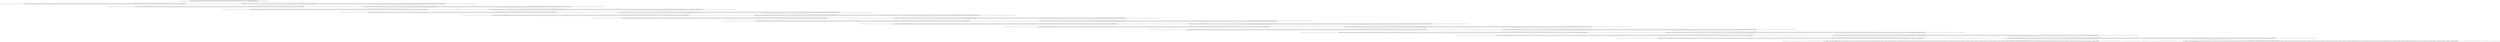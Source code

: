 digraph {
    0 [ label = "n=15, markers=0, start=32, stop=32, haplotype=[], samples=[SAMPLE1,SAMPLE2,SAMPLE3,SAMPLE4,SAMPLE5,SAMPLE6,SAMPLE7,SAMPLE8,SAMPLE9,SAMPLE10,SAMPLE11,SAMPLE12,SAMPLE13,SAMPLE14,SAMPLE14]" ]
    1 [ label = "n=1, markers=31, start=17, stop=47, haplotype=[chr9_17_A_C_1,chr9_18_G_T_0,chr9_19_A_C_0,chr9_20_G_T_0,chr9_21_A_C_0,chr9_22_G_T_0,chr9_23_A_C_0,chr9_24_G_T_0,chr9_25_A_C_0,chr9_26_G_T_0,chr9_27_A_C_0,chr9_28_G_T_0,chr9_29_A_C_0,chr9_30_G_T_0,chr9_31_A_C_0,chr9_32_G_T_1,chr9_33_A_C_0,chr9_34_G_T_0,chr9_35_A_C_0,chr9_36_G_T_0,chr9_37_A_C_0,chr9_38_G_T_0,chr9_39_A_C_0,chr9_40_G_T_0,chr9_41_A_C_0,chr9_42_G_T_0,chr9_43_A_C_0,chr9_44_G_T_0,chr9_45_A_C_0,chr9_46_G_T_0,chr9_47_A_C_1], samples=[SAMPLE14]" ]
    2 [ label = "n=14, markers=31, start=17, stop=47, haplotype=[chr9_17_A_C_0,chr9_18_G_T_0,chr9_19_A_C_0,chr9_20_G_T_0,chr9_21_A_C_0,chr9_22_G_T_0,chr9_23_A_C_0,chr9_24_G_T_0,chr9_25_A_C_0,chr9_26_G_T_0,chr9_27_A_C_0,chr9_28_G_T_0,chr9_29_A_C_0,chr9_30_G_T_0,chr9_31_A_C_0,chr9_32_G_T_1,chr9_33_A_C_0,chr9_34_G_T_0,chr9_35_A_C_0,chr9_36_G_T_0,chr9_37_A_C_0,chr9_38_G_T_0,chr9_39_A_C_0,chr9_40_G_T_0,chr9_41_A_C_0,chr9_42_G_T_0,chr9_43_A_C_0,chr9_44_G_T_0,chr9_45_A_C_0,chr9_46_G_T_0,chr9_47_A_C_0], samples=[SAMPLE1,SAMPLE2,SAMPLE3,SAMPLE4,SAMPLE5,SAMPLE6,SAMPLE7,SAMPLE8,SAMPLE9,SAMPLE10,SAMPLE11,SAMPLE12,SAMPLE13,SAMPLE14]" ]
    3 [ label = "n=1, markers=33, start=16, stop=48, haplotype=[chr9_16_G_T_1,chr9_17_A_C_0,chr9_18_G_T_0,chr9_19_A_C_0,chr9_20_G_T_0,chr9_21_A_C_0,chr9_22_G_T_0,chr9_23_A_C_0,chr9_24_G_T_0,chr9_25_A_C_0,chr9_26_G_T_0,chr9_27_A_C_0,chr9_28_G_T_0,chr9_29_A_C_0,chr9_30_G_T_0,chr9_31_A_C_0,chr9_32_G_T_1,chr9_33_A_C_0,chr9_34_G_T_0,chr9_35_A_C_0,chr9_36_G_T_0,chr9_37_A_C_0,chr9_38_G_T_0,chr9_39_A_C_0,chr9_40_G_T_0,chr9_41_A_C_0,chr9_42_G_T_0,chr9_43_A_C_0,chr9_44_G_T_0,chr9_45_A_C_0,chr9_46_G_T_0,chr9_47_A_C_0,chr9_48_G_T_1], samples=[SAMPLE1]" ]
    4 [ label = "n=13, markers=33, start=16, stop=48, haplotype=[chr9_16_G_T_0,chr9_17_A_C_0,chr9_18_G_T_0,chr9_19_A_C_0,chr9_20_G_T_0,chr9_21_A_C_0,chr9_22_G_T_0,chr9_23_A_C_0,chr9_24_G_T_0,chr9_25_A_C_0,chr9_26_G_T_0,chr9_27_A_C_0,chr9_28_G_T_0,chr9_29_A_C_0,chr9_30_G_T_0,chr9_31_A_C_0,chr9_32_G_T_1,chr9_33_A_C_0,chr9_34_G_T_0,chr9_35_A_C_0,chr9_36_G_T_0,chr9_37_A_C_0,chr9_38_G_T_0,chr9_39_A_C_0,chr9_40_G_T_0,chr9_41_A_C_0,chr9_42_G_T_0,chr9_43_A_C_0,chr9_44_G_T_0,chr9_45_A_C_0,chr9_46_G_T_0,chr9_47_A_C_0,chr9_48_G_T_0], samples=[SAMPLE2,SAMPLE3,SAMPLE4,SAMPLE5,SAMPLE6,SAMPLE7,SAMPLE8,SAMPLE9,SAMPLE10,SAMPLE11,SAMPLE12,SAMPLE13,SAMPLE14]" ]
    5 [ label = "n=1, markers=35, start=15, stop=49, haplotype=[chr9_15_A_C_1,chr9_16_G_T_0,chr9_17_A_C_0,chr9_18_G_T_0,chr9_19_A_C_0,chr9_20_G_T_0,chr9_21_A_C_0,chr9_22_G_T_0,chr9_23_A_C_0,chr9_24_G_T_0,chr9_25_A_C_0,chr9_26_G_T_0,chr9_27_A_C_0,chr9_28_G_T_0,chr9_29_A_C_0,chr9_30_G_T_0,chr9_31_A_C_0,chr9_32_G_T_1,chr9_33_A_C_0,chr9_34_G_T_0,chr9_35_A_C_0,chr9_36_G_T_0,chr9_37_A_C_0,chr9_38_G_T_0,chr9_39_A_C_0,chr9_40_G_T_0,chr9_41_A_C_0,chr9_42_G_T_0,chr9_43_A_C_0,chr9_44_G_T_0,chr9_45_A_C_0,chr9_46_G_T_0,chr9_47_A_C_0,chr9_48_G_T_0,chr9_49_A_C_1], samples=[SAMPLE2]" ]
    6 [ label = "n=12, markers=35, start=15, stop=49, haplotype=[chr9_15_A_C_0,chr9_16_G_T_0,chr9_17_A_C_0,chr9_18_G_T_0,chr9_19_A_C_0,chr9_20_G_T_0,chr9_21_A_C_0,chr9_22_G_T_0,chr9_23_A_C_0,chr9_24_G_T_0,chr9_25_A_C_0,chr9_26_G_T_0,chr9_27_A_C_0,chr9_28_G_T_0,chr9_29_A_C_0,chr9_30_G_T_0,chr9_31_A_C_0,chr9_32_G_T_1,chr9_33_A_C_0,chr9_34_G_T_0,chr9_35_A_C_0,chr9_36_G_T_0,chr9_37_A_C_0,chr9_38_G_T_0,chr9_39_A_C_0,chr9_40_G_T_0,chr9_41_A_C_0,chr9_42_G_T_0,chr9_43_A_C_0,chr9_44_G_T_0,chr9_45_A_C_0,chr9_46_G_T_0,chr9_47_A_C_0,chr9_48_G_T_0,chr9_49_A_C_0], samples=[SAMPLE3,SAMPLE4,SAMPLE5,SAMPLE6,SAMPLE7,SAMPLE8,SAMPLE9,SAMPLE10,SAMPLE11,SAMPLE12,SAMPLE13,SAMPLE14]" ]
    7 [ label = "n=1, markers=37, start=14, stop=50, haplotype=[chr9_14_G_T_1,chr9_15_A_C_0,chr9_16_G_T_0,chr9_17_A_C_0,chr9_18_G_T_0,chr9_19_A_C_0,chr9_20_G_T_0,chr9_21_A_C_0,chr9_22_G_T_0,chr9_23_A_C_0,chr9_24_G_T_0,chr9_25_A_C_0,chr9_26_G_T_0,chr9_27_A_C_0,chr9_28_G_T_0,chr9_29_A_C_0,chr9_30_G_T_0,chr9_31_A_C_0,chr9_32_G_T_1,chr9_33_A_C_0,chr9_34_G_T_0,chr9_35_A_C_0,chr9_36_G_T_0,chr9_37_A_C_0,chr9_38_G_T_0,chr9_39_A_C_0,chr9_40_G_T_0,chr9_41_A_C_0,chr9_42_G_T_0,chr9_43_A_C_0,chr9_44_G_T_0,chr9_45_A_C_0,chr9_46_G_T_0,chr9_47_A_C_0,chr9_48_G_T_0,chr9_49_A_C_0,chr9_50_G_T_1], samples=[SAMPLE3]" ]
    8 [ label = "n=11, markers=37, start=14, stop=50, haplotype=[chr9_14_G_T_0,chr9_15_A_C_0,chr9_16_G_T_0,chr9_17_A_C_0,chr9_18_G_T_0,chr9_19_A_C_0,chr9_20_G_T_0,chr9_21_A_C_0,chr9_22_G_T_0,chr9_23_A_C_0,chr9_24_G_T_0,chr9_25_A_C_0,chr9_26_G_T_0,chr9_27_A_C_0,chr9_28_G_T_0,chr9_29_A_C_0,chr9_30_G_T_0,chr9_31_A_C_0,chr9_32_G_T_1,chr9_33_A_C_0,chr9_34_G_T_0,chr9_35_A_C_0,chr9_36_G_T_0,chr9_37_A_C_0,chr9_38_G_T_0,chr9_39_A_C_0,chr9_40_G_T_0,chr9_41_A_C_0,chr9_42_G_T_0,chr9_43_A_C_0,chr9_44_G_T_0,chr9_45_A_C_0,chr9_46_G_T_0,chr9_47_A_C_0,chr9_48_G_T_0,chr9_49_A_C_0,chr9_50_G_T_0], samples=[SAMPLE4,SAMPLE5,SAMPLE6,SAMPLE7,SAMPLE8,SAMPLE9,SAMPLE10,SAMPLE11,SAMPLE12,SAMPLE13,SAMPLE14]" ]
    9 [ label = "n=1, markers=39, start=13, stop=51, haplotype=[chr9_13_A_C_1,chr9_14_G_T_0,chr9_15_A_C_0,chr9_16_G_T_0,chr9_17_A_C_0,chr9_18_G_T_0,chr9_19_A_C_0,chr9_20_G_T_0,chr9_21_A_C_0,chr9_22_G_T_0,chr9_23_A_C_0,chr9_24_G_T_0,chr9_25_A_C_0,chr9_26_G_T_0,chr9_27_A_C_0,chr9_28_G_T_0,chr9_29_A_C_0,chr9_30_G_T_0,chr9_31_A_C_0,chr9_32_G_T_1,chr9_33_A_C_0,chr9_34_G_T_0,chr9_35_A_C_0,chr9_36_G_T_0,chr9_37_A_C_0,chr9_38_G_T_0,chr9_39_A_C_0,chr9_40_G_T_0,chr9_41_A_C_0,chr9_42_G_T_0,chr9_43_A_C_0,chr9_44_G_T_0,chr9_45_A_C_0,chr9_46_G_T_0,chr9_47_A_C_0,chr9_48_G_T_0,chr9_49_A_C_0,chr9_50_G_T_0,chr9_51_A_C_1], samples=[SAMPLE4]" ]
    10 [ label = "n=10, markers=39, start=13, stop=51, haplotype=[chr9_13_A_C_0,chr9_14_G_T_0,chr9_15_A_C_0,chr9_16_G_T_0,chr9_17_A_C_0,chr9_18_G_T_0,chr9_19_A_C_0,chr9_20_G_T_0,chr9_21_A_C_0,chr9_22_G_T_0,chr9_23_A_C_0,chr9_24_G_T_0,chr9_25_A_C_0,chr9_26_G_T_0,chr9_27_A_C_0,chr9_28_G_T_0,chr9_29_A_C_0,chr9_30_G_T_0,chr9_31_A_C_0,chr9_32_G_T_1,chr9_33_A_C_0,chr9_34_G_T_0,chr9_35_A_C_0,chr9_36_G_T_0,chr9_37_A_C_0,chr9_38_G_T_0,chr9_39_A_C_0,chr9_40_G_T_0,chr9_41_A_C_0,chr9_42_G_T_0,chr9_43_A_C_0,chr9_44_G_T_0,chr9_45_A_C_0,chr9_46_G_T_0,chr9_47_A_C_0,chr9_48_G_T_0,chr9_49_A_C_0,chr9_50_G_T_0,chr9_51_A_C_0], samples=[SAMPLE5,SAMPLE6,SAMPLE7,SAMPLE8,SAMPLE9,SAMPLE10,SAMPLE11,SAMPLE12,SAMPLE13,SAMPLE14]" ]
    11 [ label = "n=1, markers=41, start=12, stop=52, haplotype=[chr9_12_G_T_1,chr9_13_A_C_0,chr9_14_G_T_0,chr9_15_A_C_0,chr9_16_G_T_0,chr9_17_A_C_0,chr9_18_G_T_0,chr9_19_A_C_0,chr9_20_G_T_0,chr9_21_A_C_0,chr9_22_G_T_0,chr9_23_A_C_0,chr9_24_G_T_0,chr9_25_A_C_0,chr9_26_G_T_0,chr9_27_A_C_0,chr9_28_G_T_0,chr9_29_A_C_0,chr9_30_G_T_0,chr9_31_A_C_0,chr9_32_G_T_1,chr9_33_A_C_0,chr9_34_G_T_0,chr9_35_A_C_0,chr9_36_G_T_0,chr9_37_A_C_0,chr9_38_G_T_0,chr9_39_A_C_0,chr9_40_G_T_0,chr9_41_A_C_0,chr9_42_G_T_0,chr9_43_A_C_0,chr9_44_G_T_0,chr9_45_A_C_0,chr9_46_G_T_0,chr9_47_A_C_0,chr9_48_G_T_0,chr9_49_A_C_0,chr9_50_G_T_0,chr9_51_A_C_0,chr9_52_G_T_1], samples=[SAMPLE5]" ]
    12 [ label = "n=9, markers=41, start=12, stop=52, haplotype=[chr9_12_G_T_0,chr9_13_A_C_0,chr9_14_G_T_0,chr9_15_A_C_0,chr9_16_G_T_0,chr9_17_A_C_0,chr9_18_G_T_0,chr9_19_A_C_0,chr9_20_G_T_0,chr9_21_A_C_0,chr9_22_G_T_0,chr9_23_A_C_0,chr9_24_G_T_0,chr9_25_A_C_0,chr9_26_G_T_0,chr9_27_A_C_0,chr9_28_G_T_0,chr9_29_A_C_0,chr9_30_G_T_0,chr9_31_A_C_0,chr9_32_G_T_1,chr9_33_A_C_0,chr9_34_G_T_0,chr9_35_A_C_0,chr9_36_G_T_0,chr9_37_A_C_0,chr9_38_G_T_0,chr9_39_A_C_0,chr9_40_G_T_0,chr9_41_A_C_0,chr9_42_G_T_0,chr9_43_A_C_0,chr9_44_G_T_0,chr9_45_A_C_0,chr9_46_G_T_0,chr9_47_A_C_0,chr9_48_G_T_0,chr9_49_A_C_0,chr9_50_G_T_0,chr9_51_A_C_0,chr9_52_G_T_0], samples=[SAMPLE6,SAMPLE7,SAMPLE8,SAMPLE9,SAMPLE10,SAMPLE11,SAMPLE12,SAMPLE13,SAMPLE14]" ]
    13 [ label = "n=1, markers=43, start=11, stop=53, haplotype=[chr9_11_A_C_1,chr9_12_G_T_0,chr9_13_A_C_0,chr9_14_G_T_0,chr9_15_A_C_0,chr9_16_G_T_0,chr9_17_A_C_0,chr9_18_G_T_0,chr9_19_A_C_0,chr9_20_G_T_0,chr9_21_A_C_0,chr9_22_G_T_0,chr9_23_A_C_0,chr9_24_G_T_0,chr9_25_A_C_0,chr9_26_G_T_0,chr9_27_A_C_0,chr9_28_G_T_0,chr9_29_A_C_0,chr9_30_G_T_0,chr9_31_A_C_0,chr9_32_G_T_1,chr9_33_A_C_0,chr9_34_G_T_0,chr9_35_A_C_0,chr9_36_G_T_0,chr9_37_A_C_0,chr9_38_G_T_0,chr9_39_A_C_0,chr9_40_G_T_0,chr9_41_A_C_0,chr9_42_G_T_0,chr9_43_A_C_0,chr9_44_G_T_0,chr9_45_A_C_0,chr9_46_G_T_0,chr9_47_A_C_0,chr9_48_G_T_0,chr9_49_A_C_0,chr9_50_G_T_0,chr9_51_A_C_0,chr9_52_G_T_0,chr9_53_A_C_1], samples=[SAMPLE6]" ]
    14 [ label = "n=8, markers=43, start=11, stop=53, haplotype=[chr9_11_A_C_0,chr9_12_G_T_0,chr9_13_A_C_0,chr9_14_G_T_0,chr9_15_A_C_0,chr9_16_G_T_0,chr9_17_A_C_0,chr9_18_G_T_0,chr9_19_A_C_0,chr9_20_G_T_0,chr9_21_A_C_0,chr9_22_G_T_0,chr9_23_A_C_0,chr9_24_G_T_0,chr9_25_A_C_0,chr9_26_G_T_0,chr9_27_A_C_0,chr9_28_G_T_0,chr9_29_A_C_0,chr9_30_G_T_0,chr9_31_A_C_0,chr9_32_G_T_1,chr9_33_A_C_0,chr9_34_G_T_0,chr9_35_A_C_0,chr9_36_G_T_0,chr9_37_A_C_0,chr9_38_G_T_0,chr9_39_A_C_0,chr9_40_G_T_0,chr9_41_A_C_0,chr9_42_G_T_0,chr9_43_A_C_0,chr9_44_G_T_0,chr9_45_A_C_0,chr9_46_G_T_0,chr9_47_A_C_0,chr9_48_G_T_0,chr9_49_A_C_0,chr9_50_G_T_0,chr9_51_A_C_0,chr9_52_G_T_0,chr9_53_A_C_0], samples=[SAMPLE7,SAMPLE8,SAMPLE9,SAMPLE10,SAMPLE11,SAMPLE12,SAMPLE13,SAMPLE14]" ]
    15 [ label = "n=1, markers=45, start=10, stop=54, haplotype=[chr9_10_G_T_1,chr9_11_A_C_0,chr9_12_G_T_0,chr9_13_A_C_0,chr9_14_G_T_0,chr9_15_A_C_0,chr9_16_G_T_0,chr9_17_A_C_0,chr9_18_G_T_0,chr9_19_A_C_0,chr9_20_G_T_0,chr9_21_A_C_0,chr9_22_G_T_0,chr9_23_A_C_0,chr9_24_G_T_0,chr9_25_A_C_0,chr9_26_G_T_0,chr9_27_A_C_0,chr9_28_G_T_0,chr9_29_A_C_0,chr9_30_G_T_0,chr9_31_A_C_0,chr9_32_G_T_1,chr9_33_A_C_0,chr9_34_G_T_0,chr9_35_A_C_0,chr9_36_G_T_0,chr9_37_A_C_0,chr9_38_G_T_0,chr9_39_A_C_0,chr9_40_G_T_0,chr9_41_A_C_0,chr9_42_G_T_0,chr9_43_A_C_0,chr9_44_G_T_0,chr9_45_A_C_0,chr9_46_G_T_0,chr9_47_A_C_0,chr9_48_G_T_0,chr9_49_A_C_0,chr9_50_G_T_0,chr9_51_A_C_0,chr9_52_G_T_0,chr9_53_A_C_0,chr9_54_G_T_1], samples=[SAMPLE7]" ]
    16 [ label = "n=7, markers=45, start=10, stop=54, haplotype=[chr9_10_G_T_0,chr9_11_A_C_0,chr9_12_G_T_0,chr9_13_A_C_0,chr9_14_G_T_0,chr9_15_A_C_0,chr9_16_G_T_0,chr9_17_A_C_0,chr9_18_G_T_0,chr9_19_A_C_0,chr9_20_G_T_0,chr9_21_A_C_0,chr9_22_G_T_0,chr9_23_A_C_0,chr9_24_G_T_0,chr9_25_A_C_0,chr9_26_G_T_0,chr9_27_A_C_0,chr9_28_G_T_0,chr9_29_A_C_0,chr9_30_G_T_0,chr9_31_A_C_0,chr9_32_G_T_1,chr9_33_A_C_0,chr9_34_G_T_0,chr9_35_A_C_0,chr9_36_G_T_0,chr9_37_A_C_0,chr9_38_G_T_0,chr9_39_A_C_0,chr9_40_G_T_0,chr9_41_A_C_0,chr9_42_G_T_0,chr9_43_A_C_0,chr9_44_G_T_0,chr9_45_A_C_0,chr9_46_G_T_0,chr9_47_A_C_0,chr9_48_G_T_0,chr9_49_A_C_0,chr9_50_G_T_0,chr9_51_A_C_0,chr9_52_G_T_0,chr9_53_A_C_0,chr9_54_G_T_0], samples=[SAMPLE8,SAMPLE9,SAMPLE10,SAMPLE11,SAMPLE12,SAMPLE13,SAMPLE14]" ]
    17 [ label = "n=1, markers=47, start=9, stop=55, haplotype=[chr9_9_A_C_1,chr9_10_G_T_0,chr9_11_A_C_0,chr9_12_G_T_0,chr9_13_A_C_0,chr9_14_G_T_0,chr9_15_A_C_0,chr9_16_G_T_0,chr9_17_A_C_0,chr9_18_G_T_0,chr9_19_A_C_0,chr9_20_G_T_0,chr9_21_A_C_0,chr9_22_G_T_0,chr9_23_A_C_0,chr9_24_G_T_0,chr9_25_A_C_0,chr9_26_G_T_0,chr9_27_A_C_0,chr9_28_G_T_0,chr9_29_A_C_0,chr9_30_G_T_0,chr9_31_A_C_0,chr9_32_G_T_1,chr9_33_A_C_0,chr9_34_G_T_0,chr9_35_A_C_0,chr9_36_G_T_0,chr9_37_A_C_0,chr9_38_G_T_0,chr9_39_A_C_0,chr9_40_G_T_0,chr9_41_A_C_0,chr9_42_G_T_0,chr9_43_A_C_0,chr9_44_G_T_0,chr9_45_A_C_0,chr9_46_G_T_0,chr9_47_A_C_0,chr9_48_G_T_0,chr9_49_A_C_0,chr9_50_G_T_0,chr9_51_A_C_0,chr9_52_G_T_0,chr9_53_A_C_0,chr9_54_G_T_0,chr9_55_A_C_1], samples=[SAMPLE8]" ]
    18 [ label = "n=6, markers=47, start=9, stop=55, haplotype=[chr9_9_A_C_0,chr9_10_G_T_0,chr9_11_A_C_0,chr9_12_G_T_0,chr9_13_A_C_0,chr9_14_G_T_0,chr9_15_A_C_0,chr9_16_G_T_0,chr9_17_A_C_0,chr9_18_G_T_0,chr9_19_A_C_0,chr9_20_G_T_0,chr9_21_A_C_0,chr9_22_G_T_0,chr9_23_A_C_0,chr9_24_G_T_0,chr9_25_A_C_0,chr9_26_G_T_0,chr9_27_A_C_0,chr9_28_G_T_0,chr9_29_A_C_0,chr9_30_G_T_0,chr9_31_A_C_0,chr9_32_G_T_1,chr9_33_A_C_0,chr9_34_G_T_0,chr9_35_A_C_0,chr9_36_G_T_0,chr9_37_A_C_0,chr9_38_G_T_0,chr9_39_A_C_0,chr9_40_G_T_0,chr9_41_A_C_0,chr9_42_G_T_0,chr9_43_A_C_0,chr9_44_G_T_0,chr9_45_A_C_0,chr9_46_G_T_0,chr9_47_A_C_0,chr9_48_G_T_0,chr9_49_A_C_0,chr9_50_G_T_0,chr9_51_A_C_0,chr9_52_G_T_0,chr9_53_A_C_0,chr9_54_G_T_0,chr9_55_A_C_0], samples=[SAMPLE9,SAMPLE10,SAMPLE11,SAMPLE12,SAMPLE13,SAMPLE14]" ]
    19 [ label = "n=1, markers=49, start=8, stop=56, haplotype=[chr9_8_G_T_1,chr9_9_A_C_0,chr9_10_G_T_0,chr9_11_A_C_0,chr9_12_G_T_0,chr9_13_A_C_0,chr9_14_G_T_0,chr9_15_A_C_0,chr9_16_G_T_0,chr9_17_A_C_0,chr9_18_G_T_0,chr9_19_A_C_0,chr9_20_G_T_0,chr9_21_A_C_0,chr9_22_G_T_0,chr9_23_A_C_0,chr9_24_G_T_0,chr9_25_A_C_0,chr9_26_G_T_0,chr9_27_A_C_0,chr9_28_G_T_0,chr9_29_A_C_0,chr9_30_G_T_0,chr9_31_A_C_0,chr9_32_G_T_1,chr9_33_A_C_0,chr9_34_G_T_0,chr9_35_A_C_0,chr9_36_G_T_0,chr9_37_A_C_0,chr9_38_G_T_0,chr9_39_A_C_0,chr9_40_G_T_0,chr9_41_A_C_0,chr9_42_G_T_0,chr9_43_A_C_0,chr9_44_G_T_0,chr9_45_A_C_0,chr9_46_G_T_0,chr9_47_A_C_0,chr9_48_G_T_0,chr9_49_A_C_0,chr9_50_G_T_0,chr9_51_A_C_0,chr9_52_G_T_0,chr9_53_A_C_0,chr9_54_G_T_0,chr9_55_A_C_0,chr9_56_G_T_1], samples=[SAMPLE9]" ]
    20 [ label = "n=5, markers=49, start=8, stop=56, haplotype=[chr9_8_G_T_0,chr9_9_A_C_0,chr9_10_G_T_0,chr9_11_A_C_0,chr9_12_G_T_0,chr9_13_A_C_0,chr9_14_G_T_0,chr9_15_A_C_0,chr9_16_G_T_0,chr9_17_A_C_0,chr9_18_G_T_0,chr9_19_A_C_0,chr9_20_G_T_0,chr9_21_A_C_0,chr9_22_G_T_0,chr9_23_A_C_0,chr9_24_G_T_0,chr9_25_A_C_0,chr9_26_G_T_0,chr9_27_A_C_0,chr9_28_G_T_0,chr9_29_A_C_0,chr9_30_G_T_0,chr9_31_A_C_0,chr9_32_G_T_1,chr9_33_A_C_0,chr9_34_G_T_0,chr9_35_A_C_0,chr9_36_G_T_0,chr9_37_A_C_0,chr9_38_G_T_0,chr9_39_A_C_0,chr9_40_G_T_0,chr9_41_A_C_0,chr9_42_G_T_0,chr9_43_A_C_0,chr9_44_G_T_0,chr9_45_A_C_0,chr9_46_G_T_0,chr9_47_A_C_0,chr9_48_G_T_0,chr9_49_A_C_0,chr9_50_G_T_0,chr9_51_A_C_0,chr9_52_G_T_0,chr9_53_A_C_0,chr9_54_G_T_0,chr9_55_A_C_0,chr9_56_G_T_0], samples=[SAMPLE10,SAMPLE11,SAMPLE12,SAMPLE13,SAMPLE14]" ]
    21 [ label = "n=1, markers=51, start=7, stop=57, haplotype=[chr9_7_A_C_1,chr9_8_G_T_0,chr9_9_A_C_0,chr9_10_G_T_0,chr9_11_A_C_0,chr9_12_G_T_0,chr9_13_A_C_0,chr9_14_G_T_0,chr9_15_A_C_0,chr9_16_G_T_0,chr9_17_A_C_0,chr9_18_G_T_0,chr9_19_A_C_0,chr9_20_G_T_0,chr9_21_A_C_0,chr9_22_G_T_0,chr9_23_A_C_0,chr9_24_G_T_0,chr9_25_A_C_0,chr9_26_G_T_0,chr9_27_A_C_0,chr9_28_G_T_0,chr9_29_A_C_0,chr9_30_G_T_0,chr9_31_A_C_0,chr9_32_G_T_1,chr9_33_A_C_0,chr9_34_G_T_0,chr9_35_A_C_0,chr9_36_G_T_0,chr9_37_A_C_0,chr9_38_G_T_0,chr9_39_A_C_0,chr9_40_G_T_0,chr9_41_A_C_0,chr9_42_G_T_0,chr9_43_A_C_0,chr9_44_G_T_0,chr9_45_A_C_0,chr9_46_G_T_0,chr9_47_A_C_0,chr9_48_G_T_0,chr9_49_A_C_0,chr9_50_G_T_0,chr9_51_A_C_0,chr9_52_G_T_0,chr9_53_A_C_0,chr9_54_G_T_0,chr9_55_A_C_0,chr9_56_G_T_0,chr9_57_A_C_1], samples=[SAMPLE10]" ]
    22 [ label = "n=4, markers=51, start=7, stop=57, haplotype=[chr9_7_A_C_0,chr9_8_G_T_0,chr9_9_A_C_0,chr9_10_G_T_0,chr9_11_A_C_0,chr9_12_G_T_0,chr9_13_A_C_0,chr9_14_G_T_0,chr9_15_A_C_0,chr9_16_G_T_0,chr9_17_A_C_0,chr9_18_G_T_0,chr9_19_A_C_0,chr9_20_G_T_0,chr9_21_A_C_0,chr9_22_G_T_0,chr9_23_A_C_0,chr9_24_G_T_0,chr9_25_A_C_0,chr9_26_G_T_0,chr9_27_A_C_0,chr9_28_G_T_0,chr9_29_A_C_0,chr9_30_G_T_0,chr9_31_A_C_0,chr9_32_G_T_1,chr9_33_A_C_0,chr9_34_G_T_0,chr9_35_A_C_0,chr9_36_G_T_0,chr9_37_A_C_0,chr9_38_G_T_0,chr9_39_A_C_0,chr9_40_G_T_0,chr9_41_A_C_0,chr9_42_G_T_0,chr9_43_A_C_0,chr9_44_G_T_0,chr9_45_A_C_0,chr9_46_G_T_0,chr9_47_A_C_0,chr9_48_G_T_0,chr9_49_A_C_0,chr9_50_G_T_0,chr9_51_A_C_0,chr9_52_G_T_0,chr9_53_A_C_0,chr9_54_G_T_0,chr9_55_A_C_0,chr9_56_G_T_0,chr9_57_A_C_0], samples=[SAMPLE11,SAMPLE12,SAMPLE13,SAMPLE14]" ]
    23 [ label = "n=1, markers=53, start=6, stop=58, haplotype=[chr9_6_G_T_1,chr9_7_A_C_0,chr9_8_G_T_0,chr9_9_A_C_0,chr9_10_G_T_0,chr9_11_A_C_0,chr9_12_G_T_0,chr9_13_A_C_0,chr9_14_G_T_0,chr9_15_A_C_0,chr9_16_G_T_0,chr9_17_A_C_0,chr9_18_G_T_0,chr9_19_A_C_0,chr9_20_G_T_0,chr9_21_A_C_0,chr9_22_G_T_0,chr9_23_A_C_0,chr9_24_G_T_0,chr9_25_A_C_0,chr9_26_G_T_0,chr9_27_A_C_0,chr9_28_G_T_0,chr9_29_A_C_0,chr9_30_G_T_0,chr9_31_A_C_0,chr9_32_G_T_1,chr9_33_A_C_0,chr9_34_G_T_0,chr9_35_A_C_0,chr9_36_G_T_0,chr9_37_A_C_0,chr9_38_G_T_0,chr9_39_A_C_0,chr9_40_G_T_0,chr9_41_A_C_0,chr9_42_G_T_0,chr9_43_A_C_0,chr9_44_G_T_0,chr9_45_A_C_0,chr9_46_G_T_0,chr9_47_A_C_0,chr9_48_G_T_0,chr9_49_A_C_0,chr9_50_G_T_0,chr9_51_A_C_0,chr9_52_G_T_0,chr9_53_A_C_0,chr9_54_G_T_0,chr9_55_A_C_0,chr9_56_G_T_0,chr9_57_A_C_0,chr9_58_G_T_1], samples=[SAMPLE11]" ]
    24 [ label = "n=3, markers=53, start=6, stop=58, haplotype=[chr9_6_G_T_0,chr9_7_A_C_0,chr9_8_G_T_0,chr9_9_A_C_0,chr9_10_G_T_0,chr9_11_A_C_0,chr9_12_G_T_0,chr9_13_A_C_0,chr9_14_G_T_0,chr9_15_A_C_0,chr9_16_G_T_0,chr9_17_A_C_0,chr9_18_G_T_0,chr9_19_A_C_0,chr9_20_G_T_0,chr9_21_A_C_0,chr9_22_G_T_0,chr9_23_A_C_0,chr9_24_G_T_0,chr9_25_A_C_0,chr9_26_G_T_0,chr9_27_A_C_0,chr9_28_G_T_0,chr9_29_A_C_0,chr9_30_G_T_0,chr9_31_A_C_0,chr9_32_G_T_1,chr9_33_A_C_0,chr9_34_G_T_0,chr9_35_A_C_0,chr9_36_G_T_0,chr9_37_A_C_0,chr9_38_G_T_0,chr9_39_A_C_0,chr9_40_G_T_0,chr9_41_A_C_0,chr9_42_G_T_0,chr9_43_A_C_0,chr9_44_G_T_0,chr9_45_A_C_0,chr9_46_G_T_0,chr9_47_A_C_0,chr9_48_G_T_0,chr9_49_A_C_0,chr9_50_G_T_0,chr9_51_A_C_0,chr9_52_G_T_0,chr9_53_A_C_0,chr9_54_G_T_0,chr9_55_A_C_0,chr9_56_G_T_0,chr9_57_A_C_0,chr9_58_G_T_0], samples=[SAMPLE12,SAMPLE13,SAMPLE14]" ]
    25 [ label = "n=1, markers=55, start=5, stop=59, haplotype=[chr9_5_A_C_1,chr9_6_G_T_0,chr9_7_A_C_0,chr9_8_G_T_0,chr9_9_A_C_0,chr9_10_G_T_0,chr9_11_A_C_0,chr9_12_G_T_0,chr9_13_A_C_0,chr9_14_G_T_0,chr9_15_A_C_0,chr9_16_G_T_0,chr9_17_A_C_0,chr9_18_G_T_0,chr9_19_A_C_0,chr9_20_G_T_0,chr9_21_A_C_0,chr9_22_G_T_0,chr9_23_A_C_0,chr9_24_G_T_0,chr9_25_A_C_0,chr9_26_G_T_0,chr9_27_A_C_0,chr9_28_G_T_0,chr9_29_A_C_0,chr9_30_G_T_0,chr9_31_A_C_0,chr9_32_G_T_1,chr9_33_A_C_0,chr9_34_G_T_0,chr9_35_A_C_0,chr9_36_G_T_0,chr9_37_A_C_0,chr9_38_G_T_0,chr9_39_A_C_0,chr9_40_G_T_0,chr9_41_A_C_0,chr9_42_G_T_0,chr9_43_A_C_0,chr9_44_G_T_0,chr9_45_A_C_0,chr9_46_G_T_0,chr9_47_A_C_0,chr9_48_G_T_0,chr9_49_A_C_0,chr9_50_G_T_0,chr9_51_A_C_0,chr9_52_G_T_0,chr9_53_A_C_0,chr9_54_G_T_0,chr9_55_A_C_0,chr9_56_G_T_0,chr9_57_A_C_0,chr9_58_G_T_0,chr9_59_A_C_1], samples=[SAMPLE12]" ]
    26 [ label = "n=2, markers=55, start=5, stop=59, haplotype=[chr9_5_A_C_0,chr9_6_G_T_0,chr9_7_A_C_0,chr9_8_G_T_0,chr9_9_A_C_0,chr9_10_G_T_0,chr9_11_A_C_0,chr9_12_G_T_0,chr9_13_A_C_0,chr9_14_G_T_0,chr9_15_A_C_0,chr9_16_G_T_0,chr9_17_A_C_0,chr9_18_G_T_0,chr9_19_A_C_0,chr9_20_G_T_0,chr9_21_A_C_0,chr9_22_G_T_0,chr9_23_A_C_0,chr9_24_G_T_0,chr9_25_A_C_0,chr9_26_G_T_0,chr9_27_A_C_0,chr9_28_G_T_0,chr9_29_A_C_0,chr9_30_G_T_0,chr9_31_A_C_0,chr9_32_G_T_1,chr9_33_A_C_0,chr9_34_G_T_0,chr9_35_A_C_0,chr9_36_G_T_0,chr9_37_A_C_0,chr9_38_G_T_0,chr9_39_A_C_0,chr9_40_G_T_0,chr9_41_A_C_0,chr9_42_G_T_0,chr9_43_A_C_0,chr9_44_G_T_0,chr9_45_A_C_0,chr9_46_G_T_0,chr9_47_A_C_0,chr9_48_G_T_0,chr9_49_A_C_0,chr9_50_G_T_0,chr9_51_A_C_0,chr9_52_G_T_0,chr9_53_A_C_0,chr9_54_G_T_0,chr9_55_A_C_0,chr9_56_G_T_0,chr9_57_A_C_0,chr9_58_G_T_0,chr9_59_A_C_0], samples=[SAMPLE13,SAMPLE14]" ]
    27 [ label = "n=1, markers=57, start=4, stop=60, haplotype=[chr9_4_G_T_1,chr9_5_A_C_0,chr9_6_G_T_0,chr9_7_A_C_0,chr9_8_G_T_0,chr9_9_A_C_0,chr9_10_G_T_0,chr9_11_A_C_0,chr9_12_G_T_0,chr9_13_A_C_0,chr9_14_G_T_0,chr9_15_A_C_0,chr9_16_G_T_0,chr9_17_A_C_0,chr9_18_G_T_0,chr9_19_A_C_0,chr9_20_G_T_0,chr9_21_A_C_0,chr9_22_G_T_0,chr9_23_A_C_0,chr9_24_G_T_0,chr9_25_A_C_0,chr9_26_G_T_0,chr9_27_A_C_0,chr9_28_G_T_0,chr9_29_A_C_0,chr9_30_G_T_0,chr9_31_A_C_0,chr9_32_G_T_1,chr9_33_A_C_0,chr9_34_G_T_0,chr9_35_A_C_0,chr9_36_G_T_0,chr9_37_A_C_0,chr9_38_G_T_0,chr9_39_A_C_0,chr9_40_G_T_0,chr9_41_A_C_0,chr9_42_G_T_0,chr9_43_A_C_0,chr9_44_G_T_0,chr9_45_A_C_0,chr9_46_G_T_0,chr9_47_A_C_0,chr9_48_G_T_0,chr9_49_A_C_0,chr9_50_G_T_0,chr9_51_A_C_0,chr9_52_G_T_0,chr9_53_A_C_0,chr9_54_G_T_0,chr9_55_A_C_0,chr9_56_G_T_0,chr9_57_A_C_0,chr9_58_G_T_0,chr9_59_A_C_0,chr9_60_G_T_1], samples=[SAMPLE13]" ]
    28 [ label = "n=1, markers=57, start=4, stop=60, haplotype=[chr9_4_G_T_0,chr9_5_A_C_0,chr9_6_G_T_0,chr9_7_A_C_0,chr9_8_G_T_0,chr9_9_A_C_0,chr9_10_G_T_0,chr9_11_A_C_0,chr9_12_G_T_0,chr9_13_A_C_0,chr9_14_G_T_0,chr9_15_A_C_0,chr9_16_G_T_0,chr9_17_A_C_0,chr9_18_G_T_0,chr9_19_A_C_0,chr9_20_G_T_0,chr9_21_A_C_0,chr9_22_G_T_0,chr9_23_A_C_0,chr9_24_G_T_0,chr9_25_A_C_0,chr9_26_G_T_0,chr9_27_A_C_0,chr9_28_G_T_0,chr9_29_A_C_0,chr9_30_G_T_0,chr9_31_A_C_0,chr9_32_G_T_1,chr9_33_A_C_0,chr9_34_G_T_0,chr9_35_A_C_0,chr9_36_G_T_0,chr9_37_A_C_0,chr9_38_G_T_0,chr9_39_A_C_0,chr9_40_G_T_0,chr9_41_A_C_0,chr9_42_G_T_0,chr9_43_A_C_0,chr9_44_G_T_0,chr9_45_A_C_0,chr9_46_G_T_0,chr9_47_A_C_0,chr9_48_G_T_0,chr9_49_A_C_0,chr9_50_G_T_0,chr9_51_A_C_0,chr9_52_G_T_0,chr9_53_A_C_0,chr9_54_G_T_0,chr9_55_A_C_0,chr9_56_G_T_0,chr9_57_A_C_0,chr9_58_G_T_0,chr9_59_A_C_0,chr9_60_G_T_0], samples=[SAMPLE14]" ]
    0 -> 1 [ ]
    0 -> 2 [ ]
    2 -> 3 [ ]
    2 -> 4 [ ]
    4 -> 5 [ ]
    4 -> 6 [ ]
    6 -> 7 [ ]
    6 -> 8 [ ]
    8 -> 9 [ ]
    8 -> 10 [ ]
    10 -> 11 [ ]
    10 -> 12 [ ]
    12 -> 13 [ ]
    12 -> 14 [ ]
    14 -> 15 [ ]
    14 -> 16 [ ]
    16 -> 17 [ ]
    16 -> 18 [ ]
    18 -> 19 [ ]
    18 -> 20 [ ]
    20 -> 21 [ ]
    20 -> 22 [ ]
    22 -> 23 [ ]
    22 -> 24 [ ]
    24 -> 25 [ ]
    24 -> 26 [ ]
    26 -> 27 [ ]
    26 -> 28 [ ]
}
